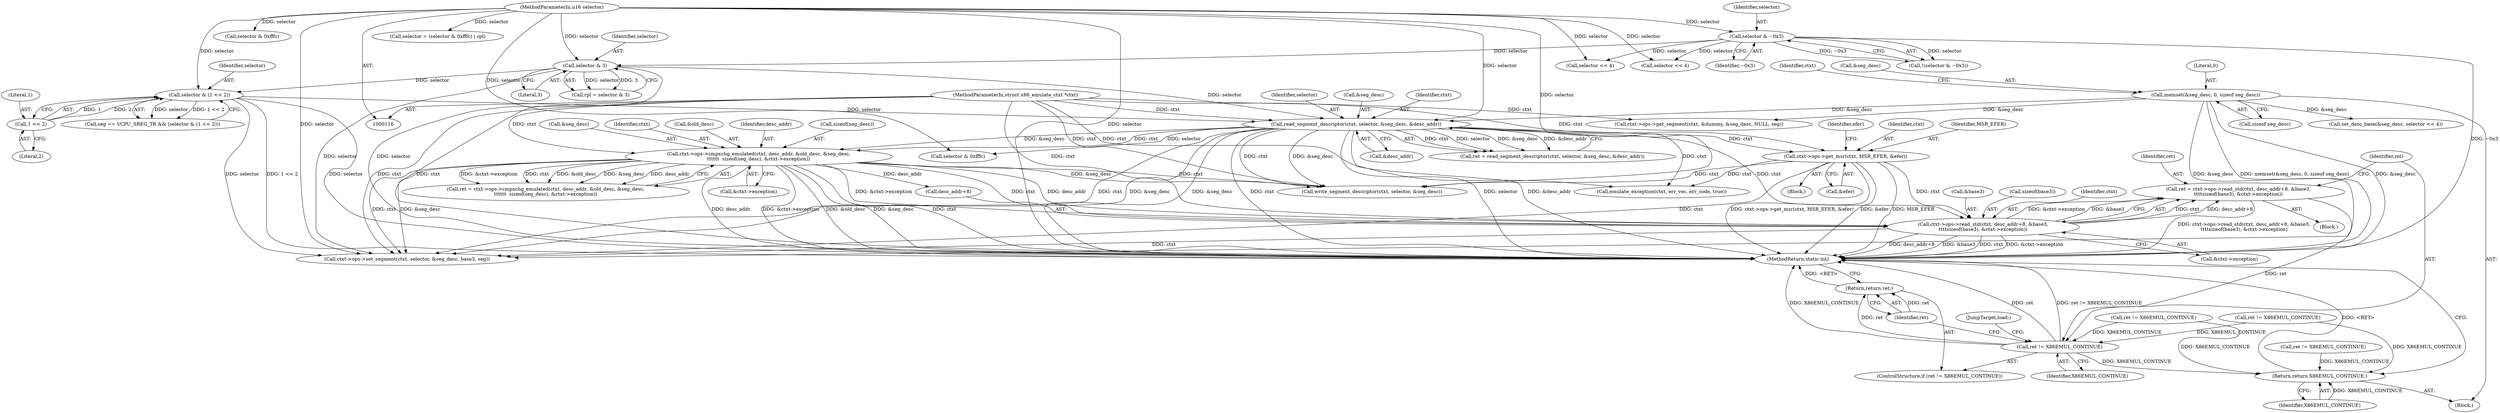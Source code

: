 digraph "0_linux_d1442d85cc30ea75f7d399474ca738e0bc96f715@API" {
"1000524" [label="(Call,ret = ctxt->ops->read_std(ctxt, desc_addr+8, &base3,\n\t\t\t\tsizeof(base3), &ctxt->exception))"];
"1000526" [label="(Call,ctxt->ops->read_std(ctxt, desc_addr+8, &base3,\n\t\t\t\tsizeof(base3), &ctxt->exception))"];
"1000433" [label="(Call,ctxt->ops->cmpxchg_emulated(ctxt, desc_addr, &old_desc, &seg_desc,\n\t\t\t\t\t\t  sizeof(seg_desc), &ctxt->exception))"];
"1000266" [label="(Call,read_segment_descriptor(ctxt, selector, &seg_desc, &desc_addr))"];
"1000117" [label="(MethodParameterIn,struct x86_emulate_ctxt *ctxt)"];
"1000222" [label="(Call,selector & 3)"];
"1000139" [label="(Call,selector & ~0x3)"];
"1000118" [label="(MethodParameterIn,u16 selector)"];
"1000255" [label="(Call,selector & (1 << 2))"];
"1000257" [label="(Call,1 << 2)"];
"1000149" [label="(Call,memset(&seg_desc, 0, sizeof seg_desc))"];
"1000387" [label="(Call,ctxt->ops->get_msr(ctxt, MSR_EFER, &efer))"];
"1000540" [label="(Call,ret != X86EMUL_CONTINUE)"];
"1000543" [label="(Return,return ret;)"];
"1000553" [label="(Return,return X86EMUL_CONTINUE;)"];
"1000150" [label="(Call,&seg_desc)"];
"1000539" [label="(ControlStructure,if (ret != X86EMUL_CONTINUE))"];
"1000436" [label="(Call,&old_desc)"];
"1000554" [label="(Identifier,X86EMUL_CONTINUE)"];
"1000389" [label="(Identifier,MSR_EFER)"];
"1000433" [label="(Call,ctxt->ops->cmpxchg_emulated(ctxt, desc_addr, &old_desc, &seg_desc,\n\t\t\t\t\t\t  sizeof(seg_desc), &ctxt->exception))"];
"1000149" [label="(Call,memset(&seg_desc, 0, sizeof seg_desc))"];
"1000141" [label="(Identifier,~0x3)"];
"1000258" [label="(Literal,1)"];
"1000162" [label="(Call,ctxt->ops->get_segment(ctxt, &dummy, &seg_desc, NULL, seg))"];
"1000153" [label="(Call,sizeof seg_desc)"];
"1000435" [label="(Identifier,desc_addr)"];
"1000394" [label="(Identifier,efer)"];
"1000268" [label="(Identifier,selector)"];
"1000387" [label="(Call,ctxt->ops->get_msr(ctxt, MSR_EFER, &efer))"];
"1000400" [label="(Call,selector & 0xfffc)"];
"1000122" [label="(Block,)"];
"1000525" [label="(Identifier,ret)"];
"1000224" [label="(Literal,3)"];
"1000440" [label="(Call,sizeof(seg_desc))"];
"1000152" [label="(Literal,0)"];
"1000442" [label="(Call,&ctxt->exception)"];
"1000189" [label="(Call,set_desc_base(&seg_desc, selector << 4))"];
"1000542" [label="(Identifier,X86EMUL_CONTINUE)"];
"1000543" [label="(Return,return ret;)"];
"1000118" [label="(MethodParameterIn,u16 selector)"];
"1000192" [label="(Call,selector << 4)"];
"1000269" [label="(Call,&seg_desc)"];
"1000541" [label="(Identifier,ret)"];
"1000438" [label="(Call,&seg_desc)"];
"1000223" [label="(Identifier,selector)"];
"1000139" [label="(Call,selector & ~0x3)"];
"1000266" [label="(Call,read_segment_descriptor(ctxt, selector, &seg_desc, &desc_addr))"];
"1000388" [label="(Identifier,ctxt)"];
"1000431" [label="(Call,ret = ctxt->ops->cmpxchg_emulated(ctxt, desc_addr, &old_desc, &seg_desc,\n\t\t\t\t\t\t  sizeof(seg_desc), &ctxt->exception))"];
"1000544" [label="(Identifier,ret)"];
"1000257" [label="(Call,1 << 2)"];
"1000535" [label="(Call,&ctxt->exception)"];
"1000264" [label="(Call,ret = read_segment_descriptor(ctxt, selector, &seg_desc, &desc_addr))"];
"1000528" [label="(Call,desc_addr+8)"];
"1000255" [label="(Call,selector & (1 << 2))"];
"1000531" [label="(Call,&base3)"];
"1000557" [label="(Call,emulate_exception(ctxt, err_vec, err_code, true))"];
"1000553" [label="(Return,return X86EMUL_CONTINUE;)"];
"1000533" [label="(Call,sizeof(base3))"];
"1000390" [label="(Call,&efer)"];
"1000523" [label="(Block,)"];
"1000526" [label="(Call,ctxt->ops->read_std(ctxt, desc_addr+8, &base3,\n\t\t\t\tsizeof(base3), &ctxt->exception))"];
"1000546" [label="(Call,ctxt->ops->set_segment(ctxt, selector, &seg_desc, base3, seg))"];
"1000397" [label="(Call,selector = (selector & 0xfffc) | cpl)"];
"1000562" [label="(MethodReturn,static int)"];
"1000267" [label="(Identifier,ctxt)"];
"1000173" [label="(Call,selector << 4)"];
"1000540" [label="(Call,ret != X86EMUL_CONTINUE)"];
"1000222" [label="(Call,selector & 3)"];
"1000524" [label="(Call,ret = ctxt->ops->read_std(ctxt, desc_addr+8, &base3,\n\t\t\t\tsizeof(base3), &ctxt->exception))"];
"1000220" [label="(Call,rpl = selector & 3)"];
"1000138" [label="(Call,!(selector & ~0x3))"];
"1000256" [label="(Identifier,selector)"];
"1000271" [label="(Call,&desc_addr)"];
"1000158" [label="(Identifier,ctxt)"];
"1000511" [label="(Call,ret != X86EMUL_CONTINUE)"];
"1000259" [label="(Literal,2)"];
"1000545" [label="(JumpTarget,load:)"];
"1000434" [label="(Identifier,ctxt)"];
"1000527" [label="(Identifier,ctxt)"];
"1000140" [label="(Identifier,selector)"];
"1000505" [label="(Call,write_segment_descriptor(ctxt, selector, &seg_desc))"];
"1000382" [label="(Block,)"];
"1000117" [label="(MethodParameterIn,struct x86_emulate_ctxt *ctxt)"];
"1000281" [label="(Call,selector & 0xfffc)"];
"1000251" [label="(Call,seg == VCPU_SREG_TR && (selector & (1 << 2)))"];
"1000274" [label="(Call,ret != X86EMUL_CONTINUE)"];
"1000447" [label="(Call,ret != X86EMUL_CONTINUE)"];
"1000524" -> "1000523"  [label="AST: "];
"1000524" -> "1000526"  [label="CFG: "];
"1000525" -> "1000524"  [label="AST: "];
"1000526" -> "1000524"  [label="AST: "];
"1000541" -> "1000524"  [label="CFG: "];
"1000524" -> "1000562"  [label="DDG: ctxt->ops->read_std(ctxt, desc_addr+8, &base3,\n\t\t\t\tsizeof(base3), &ctxt->exception)"];
"1000526" -> "1000524"  [label="DDG: ctxt"];
"1000526" -> "1000524"  [label="DDG: desc_addr+8"];
"1000526" -> "1000524"  [label="DDG: &ctxt->exception"];
"1000526" -> "1000524"  [label="DDG: &base3"];
"1000524" -> "1000540"  [label="DDG: ret"];
"1000526" -> "1000535"  [label="CFG: "];
"1000527" -> "1000526"  [label="AST: "];
"1000528" -> "1000526"  [label="AST: "];
"1000531" -> "1000526"  [label="AST: "];
"1000533" -> "1000526"  [label="AST: "];
"1000535" -> "1000526"  [label="AST: "];
"1000526" -> "1000562"  [label="DDG: desc_addr+8"];
"1000526" -> "1000562"  [label="DDG: &base3"];
"1000526" -> "1000562"  [label="DDG: ctxt"];
"1000526" -> "1000562"  [label="DDG: &ctxt->exception"];
"1000433" -> "1000526"  [label="DDG: ctxt"];
"1000433" -> "1000526"  [label="DDG: desc_addr"];
"1000433" -> "1000526"  [label="DDG: &ctxt->exception"];
"1000266" -> "1000526"  [label="DDG: ctxt"];
"1000387" -> "1000526"  [label="DDG: ctxt"];
"1000117" -> "1000526"  [label="DDG: ctxt"];
"1000526" -> "1000546"  [label="DDG: ctxt"];
"1000433" -> "1000431"  [label="AST: "];
"1000433" -> "1000442"  [label="CFG: "];
"1000434" -> "1000433"  [label="AST: "];
"1000435" -> "1000433"  [label="AST: "];
"1000436" -> "1000433"  [label="AST: "];
"1000438" -> "1000433"  [label="AST: "];
"1000440" -> "1000433"  [label="AST: "];
"1000442" -> "1000433"  [label="AST: "];
"1000431" -> "1000433"  [label="CFG: "];
"1000433" -> "1000562"  [label="DDG: &ctxt->exception"];
"1000433" -> "1000562"  [label="DDG: &old_desc"];
"1000433" -> "1000562"  [label="DDG: &seg_desc"];
"1000433" -> "1000562"  [label="DDG: ctxt"];
"1000433" -> "1000562"  [label="DDG: desc_addr"];
"1000433" -> "1000431"  [label="DDG: &ctxt->exception"];
"1000433" -> "1000431"  [label="DDG: ctxt"];
"1000433" -> "1000431"  [label="DDG: &old_desc"];
"1000433" -> "1000431"  [label="DDG: &seg_desc"];
"1000433" -> "1000431"  [label="DDG: desc_addr"];
"1000266" -> "1000433"  [label="DDG: ctxt"];
"1000266" -> "1000433"  [label="DDG: &seg_desc"];
"1000117" -> "1000433"  [label="DDG: ctxt"];
"1000433" -> "1000505"  [label="DDG: ctxt"];
"1000433" -> "1000505"  [label="DDG: &seg_desc"];
"1000433" -> "1000528"  [label="DDG: desc_addr"];
"1000433" -> "1000546"  [label="DDG: ctxt"];
"1000433" -> "1000546"  [label="DDG: &seg_desc"];
"1000266" -> "1000264"  [label="AST: "];
"1000266" -> "1000271"  [label="CFG: "];
"1000267" -> "1000266"  [label="AST: "];
"1000268" -> "1000266"  [label="AST: "];
"1000269" -> "1000266"  [label="AST: "];
"1000271" -> "1000266"  [label="AST: "];
"1000264" -> "1000266"  [label="CFG: "];
"1000266" -> "1000562"  [label="DDG: &seg_desc"];
"1000266" -> "1000562"  [label="DDG: ctxt"];
"1000266" -> "1000562"  [label="DDG: selector"];
"1000266" -> "1000562"  [label="DDG: &desc_addr"];
"1000266" -> "1000264"  [label="DDG: ctxt"];
"1000266" -> "1000264"  [label="DDG: selector"];
"1000266" -> "1000264"  [label="DDG: &seg_desc"];
"1000266" -> "1000264"  [label="DDG: &desc_addr"];
"1000117" -> "1000266"  [label="DDG: ctxt"];
"1000222" -> "1000266"  [label="DDG: selector"];
"1000255" -> "1000266"  [label="DDG: selector"];
"1000118" -> "1000266"  [label="DDG: selector"];
"1000149" -> "1000266"  [label="DDG: &seg_desc"];
"1000266" -> "1000281"  [label="DDG: selector"];
"1000266" -> "1000387"  [label="DDG: ctxt"];
"1000266" -> "1000505"  [label="DDG: ctxt"];
"1000266" -> "1000505"  [label="DDG: &seg_desc"];
"1000266" -> "1000546"  [label="DDG: ctxt"];
"1000266" -> "1000546"  [label="DDG: &seg_desc"];
"1000266" -> "1000557"  [label="DDG: ctxt"];
"1000117" -> "1000116"  [label="AST: "];
"1000117" -> "1000562"  [label="DDG: ctxt"];
"1000117" -> "1000162"  [label="DDG: ctxt"];
"1000117" -> "1000387"  [label="DDG: ctxt"];
"1000117" -> "1000505"  [label="DDG: ctxt"];
"1000117" -> "1000546"  [label="DDG: ctxt"];
"1000117" -> "1000557"  [label="DDG: ctxt"];
"1000222" -> "1000220"  [label="AST: "];
"1000222" -> "1000224"  [label="CFG: "];
"1000223" -> "1000222"  [label="AST: "];
"1000224" -> "1000222"  [label="AST: "];
"1000220" -> "1000222"  [label="CFG: "];
"1000222" -> "1000562"  [label="DDG: selector"];
"1000222" -> "1000220"  [label="DDG: selector"];
"1000222" -> "1000220"  [label="DDG: 3"];
"1000139" -> "1000222"  [label="DDG: selector"];
"1000118" -> "1000222"  [label="DDG: selector"];
"1000222" -> "1000255"  [label="DDG: selector"];
"1000222" -> "1000546"  [label="DDG: selector"];
"1000139" -> "1000138"  [label="AST: "];
"1000139" -> "1000141"  [label="CFG: "];
"1000140" -> "1000139"  [label="AST: "];
"1000141" -> "1000139"  [label="AST: "];
"1000138" -> "1000139"  [label="CFG: "];
"1000139" -> "1000562"  [label="DDG: ~0x3"];
"1000139" -> "1000138"  [label="DDG: selector"];
"1000139" -> "1000138"  [label="DDG: ~0x3"];
"1000118" -> "1000139"  [label="DDG: selector"];
"1000139" -> "1000173"  [label="DDG: selector"];
"1000139" -> "1000192"  [label="DDG: selector"];
"1000118" -> "1000116"  [label="AST: "];
"1000118" -> "1000562"  [label="DDG: selector"];
"1000118" -> "1000173"  [label="DDG: selector"];
"1000118" -> "1000192"  [label="DDG: selector"];
"1000118" -> "1000255"  [label="DDG: selector"];
"1000118" -> "1000281"  [label="DDG: selector"];
"1000118" -> "1000397"  [label="DDG: selector"];
"1000118" -> "1000400"  [label="DDG: selector"];
"1000118" -> "1000505"  [label="DDG: selector"];
"1000118" -> "1000546"  [label="DDG: selector"];
"1000255" -> "1000251"  [label="AST: "];
"1000255" -> "1000257"  [label="CFG: "];
"1000256" -> "1000255"  [label="AST: "];
"1000257" -> "1000255"  [label="AST: "];
"1000251" -> "1000255"  [label="CFG: "];
"1000255" -> "1000562"  [label="DDG: 1 << 2"];
"1000255" -> "1000562"  [label="DDG: selector"];
"1000255" -> "1000251"  [label="DDG: selector"];
"1000255" -> "1000251"  [label="DDG: 1 << 2"];
"1000257" -> "1000255"  [label="DDG: 1"];
"1000257" -> "1000255"  [label="DDG: 2"];
"1000255" -> "1000546"  [label="DDG: selector"];
"1000257" -> "1000259"  [label="CFG: "];
"1000258" -> "1000257"  [label="AST: "];
"1000259" -> "1000257"  [label="AST: "];
"1000149" -> "1000122"  [label="AST: "];
"1000149" -> "1000153"  [label="CFG: "];
"1000150" -> "1000149"  [label="AST: "];
"1000152" -> "1000149"  [label="AST: "];
"1000153" -> "1000149"  [label="AST: "];
"1000158" -> "1000149"  [label="CFG: "];
"1000149" -> "1000562"  [label="DDG: memset(&seg_desc, 0, sizeof seg_desc)"];
"1000149" -> "1000562"  [label="DDG: &seg_desc"];
"1000149" -> "1000162"  [label="DDG: &seg_desc"];
"1000149" -> "1000189"  [label="DDG: &seg_desc"];
"1000149" -> "1000546"  [label="DDG: &seg_desc"];
"1000387" -> "1000382"  [label="AST: "];
"1000387" -> "1000390"  [label="CFG: "];
"1000388" -> "1000387"  [label="AST: "];
"1000389" -> "1000387"  [label="AST: "];
"1000390" -> "1000387"  [label="AST: "];
"1000394" -> "1000387"  [label="CFG: "];
"1000387" -> "1000562"  [label="DDG: MSR_EFER"];
"1000387" -> "1000562"  [label="DDG: ctxt->ops->get_msr(ctxt, MSR_EFER, &efer)"];
"1000387" -> "1000562"  [label="DDG: &efer"];
"1000387" -> "1000505"  [label="DDG: ctxt"];
"1000387" -> "1000546"  [label="DDG: ctxt"];
"1000387" -> "1000557"  [label="DDG: ctxt"];
"1000540" -> "1000539"  [label="AST: "];
"1000540" -> "1000542"  [label="CFG: "];
"1000541" -> "1000540"  [label="AST: "];
"1000542" -> "1000540"  [label="AST: "];
"1000544" -> "1000540"  [label="CFG: "];
"1000545" -> "1000540"  [label="CFG: "];
"1000540" -> "1000562"  [label="DDG: ret != X86EMUL_CONTINUE"];
"1000540" -> "1000562"  [label="DDG: X86EMUL_CONTINUE"];
"1000540" -> "1000562"  [label="DDG: ret"];
"1000447" -> "1000540"  [label="DDG: X86EMUL_CONTINUE"];
"1000274" -> "1000540"  [label="DDG: X86EMUL_CONTINUE"];
"1000540" -> "1000543"  [label="DDG: ret"];
"1000540" -> "1000553"  [label="DDG: X86EMUL_CONTINUE"];
"1000543" -> "1000539"  [label="AST: "];
"1000543" -> "1000544"  [label="CFG: "];
"1000544" -> "1000543"  [label="AST: "];
"1000562" -> "1000543"  [label="CFG: "];
"1000543" -> "1000562"  [label="DDG: <RET>"];
"1000544" -> "1000543"  [label="DDG: ret"];
"1000553" -> "1000122"  [label="AST: "];
"1000553" -> "1000554"  [label="CFG: "];
"1000554" -> "1000553"  [label="AST: "];
"1000562" -> "1000553"  [label="CFG: "];
"1000553" -> "1000562"  [label="DDG: <RET>"];
"1000554" -> "1000553"  [label="DDG: X86EMUL_CONTINUE"];
"1000511" -> "1000553"  [label="DDG: X86EMUL_CONTINUE"];
"1000447" -> "1000553"  [label="DDG: X86EMUL_CONTINUE"];
"1000274" -> "1000553"  [label="DDG: X86EMUL_CONTINUE"];
}
